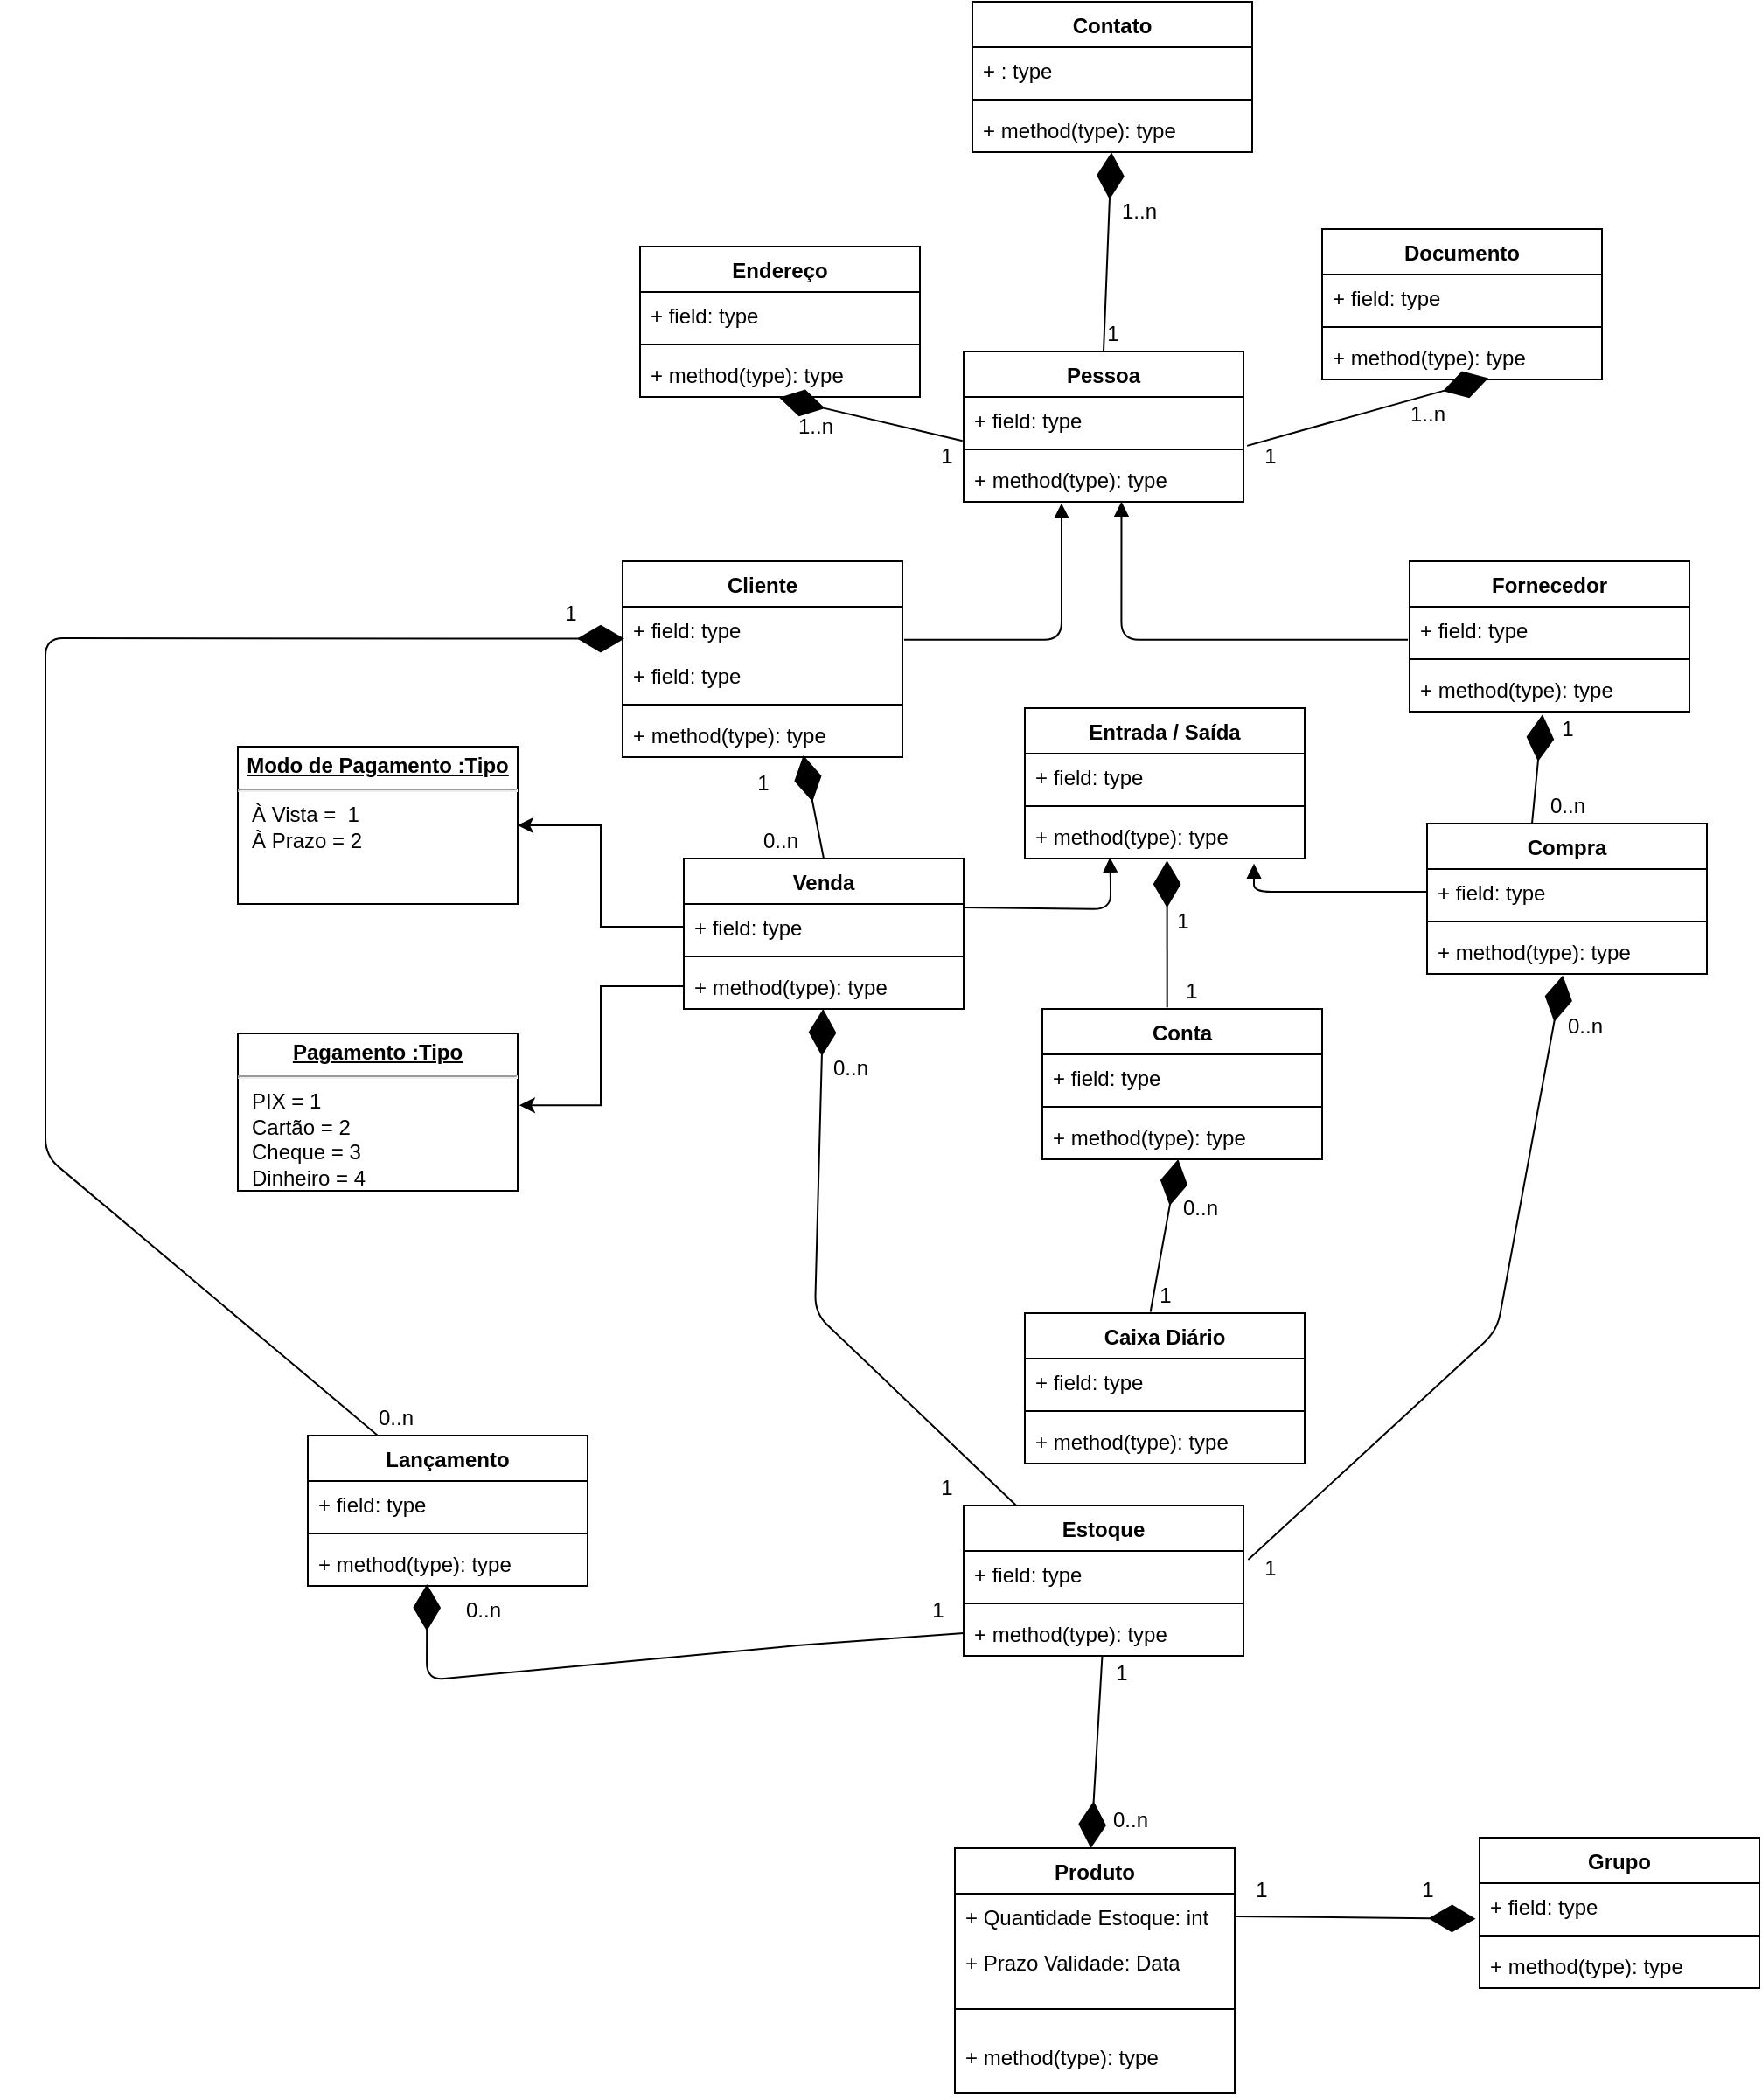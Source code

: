 <mxfile version="15.3.8" type="github">
  <diagram name="Page-1" id="c4acf3e9-155e-7222-9cf6-157b1a14988f">
    <mxGraphModel dx="1387" dy="1433" grid="1" gridSize="10" guides="1" tooltips="1" connect="1" arrows="1" fold="1" page="1" pageScale="1" pageWidth="850" pageHeight="1100" background="none" math="0" shadow="0">
      <root>
        <mxCell id="0" />
        <mxCell id="1" parent="0" />
        <mxCell id="0ATtvQx_eCqMF_4VbvH7-1" value="Cliente" style="swimlane;fontStyle=1;align=center;verticalAlign=top;childLayout=stackLayout;horizontal=1;startSize=26;horizontalStack=0;resizeParent=1;resizeParentMax=0;resizeLast=0;collapsible=1;marginBottom=0;" vertex="1" parent="1">
          <mxGeometry x="150" y="210" width="160" height="112" as="geometry" />
        </mxCell>
        <mxCell id="0ATtvQx_eCqMF_4VbvH7-2" value="+ field: type" style="text;strokeColor=none;fillColor=none;align=left;verticalAlign=top;spacingLeft=4;spacingRight=4;overflow=hidden;rotatable=0;points=[[0,0.5],[1,0.5]];portConstraint=eastwest;" vertex="1" parent="0ATtvQx_eCqMF_4VbvH7-1">
          <mxGeometry y="26" width="160" height="26" as="geometry" />
        </mxCell>
        <mxCell id="0ATtvQx_eCqMF_4VbvH7-152" value="+ field: type" style="text;strokeColor=none;fillColor=none;align=left;verticalAlign=top;spacingLeft=4;spacingRight=4;overflow=hidden;rotatable=0;points=[[0,0.5],[1,0.5]];portConstraint=eastwest;" vertex="1" parent="0ATtvQx_eCqMF_4VbvH7-1">
          <mxGeometry y="52" width="160" height="26" as="geometry" />
        </mxCell>
        <mxCell id="0ATtvQx_eCqMF_4VbvH7-3" value="" style="line;strokeWidth=1;fillColor=none;align=left;verticalAlign=middle;spacingTop=-1;spacingLeft=3;spacingRight=3;rotatable=0;labelPosition=right;points=[];portConstraint=eastwest;" vertex="1" parent="0ATtvQx_eCqMF_4VbvH7-1">
          <mxGeometry y="78" width="160" height="8" as="geometry" />
        </mxCell>
        <mxCell id="0ATtvQx_eCqMF_4VbvH7-4" value="+ method(type): type" style="text;strokeColor=none;fillColor=none;align=left;verticalAlign=top;spacingLeft=4;spacingRight=4;overflow=hidden;rotatable=0;points=[[0,0.5],[1,0.5]];portConstraint=eastwest;" vertex="1" parent="0ATtvQx_eCqMF_4VbvH7-1">
          <mxGeometry y="86" width="160" height="26" as="geometry" />
        </mxCell>
        <mxCell id="0ATtvQx_eCqMF_4VbvH7-5" value="Pessoa" style="swimlane;fontStyle=1;align=center;verticalAlign=top;childLayout=stackLayout;horizontal=1;startSize=26;horizontalStack=0;resizeParent=1;resizeParentMax=0;resizeLast=0;collapsible=1;marginBottom=0;" vertex="1" parent="1">
          <mxGeometry x="345" y="90" width="160" height="86" as="geometry" />
        </mxCell>
        <mxCell id="0ATtvQx_eCqMF_4VbvH7-6" value="+ field: type" style="text;strokeColor=none;fillColor=none;align=left;verticalAlign=top;spacingLeft=4;spacingRight=4;overflow=hidden;rotatable=0;points=[[0,0.5],[1,0.5]];portConstraint=eastwest;" vertex="1" parent="0ATtvQx_eCqMF_4VbvH7-5">
          <mxGeometry y="26" width="160" height="26" as="geometry" />
        </mxCell>
        <mxCell id="0ATtvQx_eCqMF_4VbvH7-7" value="" style="line;strokeWidth=1;fillColor=none;align=left;verticalAlign=middle;spacingTop=-1;spacingLeft=3;spacingRight=3;rotatable=0;labelPosition=right;points=[];portConstraint=eastwest;" vertex="1" parent="0ATtvQx_eCqMF_4VbvH7-5">
          <mxGeometry y="52" width="160" height="8" as="geometry" />
        </mxCell>
        <mxCell id="0ATtvQx_eCqMF_4VbvH7-8" value="+ method(type): type" style="text;strokeColor=none;fillColor=none;align=left;verticalAlign=top;spacingLeft=4;spacingRight=4;overflow=hidden;rotatable=0;points=[[0,0.5],[1,0.5]];portConstraint=eastwest;" vertex="1" parent="0ATtvQx_eCqMF_4VbvH7-5">
          <mxGeometry y="60" width="160" height="26" as="geometry" />
        </mxCell>
        <mxCell id="0ATtvQx_eCqMF_4VbvH7-10" value="Fornecedor" style="swimlane;fontStyle=1;align=center;verticalAlign=top;childLayout=stackLayout;horizontal=1;startSize=26;horizontalStack=0;resizeParent=1;resizeParentMax=0;resizeLast=0;collapsible=1;marginBottom=0;" vertex="1" parent="1">
          <mxGeometry x="600" y="210" width="160" height="86" as="geometry" />
        </mxCell>
        <mxCell id="0ATtvQx_eCqMF_4VbvH7-11" value="+ field: type" style="text;strokeColor=none;fillColor=none;align=left;verticalAlign=top;spacingLeft=4;spacingRight=4;overflow=hidden;rotatable=0;points=[[0,0.5],[1,0.5]];portConstraint=eastwest;" vertex="1" parent="0ATtvQx_eCqMF_4VbvH7-10">
          <mxGeometry y="26" width="160" height="26" as="geometry" />
        </mxCell>
        <mxCell id="0ATtvQx_eCqMF_4VbvH7-12" value="" style="line;strokeWidth=1;fillColor=none;align=left;verticalAlign=middle;spacingTop=-1;spacingLeft=3;spacingRight=3;rotatable=0;labelPosition=right;points=[];portConstraint=eastwest;" vertex="1" parent="0ATtvQx_eCqMF_4VbvH7-10">
          <mxGeometry y="52" width="160" height="8" as="geometry" />
        </mxCell>
        <mxCell id="0ATtvQx_eCqMF_4VbvH7-13" value="+ method(type): type" style="text;strokeColor=none;fillColor=none;align=left;verticalAlign=top;spacingLeft=4;spacingRight=4;overflow=hidden;rotatable=0;points=[[0,0.5],[1,0.5]];portConstraint=eastwest;" vertex="1" parent="0ATtvQx_eCqMF_4VbvH7-10">
          <mxGeometry y="60" width="160" height="26" as="geometry" />
        </mxCell>
        <mxCell id="0ATtvQx_eCqMF_4VbvH7-22" value="" style="endArrow=block;endFill=1;html=1;edgeStyle=orthogonalEdgeStyle;align=left;verticalAlign=top;entryX=0.564;entryY=0.995;entryDx=0;entryDy=0;entryPerimeter=0;exitX=-0.006;exitY=0.727;exitDx=0;exitDy=0;exitPerimeter=0;" edge="1" parent="1" source="0ATtvQx_eCqMF_4VbvH7-11" target="0ATtvQx_eCqMF_4VbvH7-8">
          <mxGeometry x="-0.433" y="5" relative="1" as="geometry">
            <mxPoint x="310" y="260" as="sourcePoint" />
            <mxPoint x="430" y="280" as="targetPoint" />
            <mxPoint as="offset" />
          </mxGeometry>
        </mxCell>
        <mxCell id="0ATtvQx_eCqMF_4VbvH7-16" value="" style="endArrow=block;endFill=1;html=1;edgeStyle=orthogonalEdgeStyle;align=left;verticalAlign=top;exitX=1.006;exitY=0.727;exitDx=0;exitDy=0;exitPerimeter=0;entryX=0.35;entryY=1.031;entryDx=0;entryDy=0;entryPerimeter=0;" edge="1" parent="1" source="0ATtvQx_eCqMF_4VbvH7-2" target="0ATtvQx_eCqMF_4VbvH7-8">
          <mxGeometry x="-1" relative="1" as="geometry">
            <mxPoint x="300" y="250" as="sourcePoint" />
            <mxPoint x="400" y="170" as="targetPoint" />
          </mxGeometry>
        </mxCell>
        <mxCell id="0ATtvQx_eCqMF_4VbvH7-24" value="Documento" style="swimlane;fontStyle=1;align=center;verticalAlign=top;childLayout=stackLayout;horizontal=1;startSize=26;horizontalStack=0;resizeParent=1;resizeParentMax=0;resizeLast=0;collapsible=1;marginBottom=0;" vertex="1" parent="1">
          <mxGeometry x="550" y="20" width="160" height="86" as="geometry" />
        </mxCell>
        <mxCell id="0ATtvQx_eCqMF_4VbvH7-25" value="+ field: type" style="text;strokeColor=none;fillColor=none;align=left;verticalAlign=top;spacingLeft=4;spacingRight=4;overflow=hidden;rotatable=0;points=[[0,0.5],[1,0.5]];portConstraint=eastwest;" vertex="1" parent="0ATtvQx_eCqMF_4VbvH7-24">
          <mxGeometry y="26" width="160" height="26" as="geometry" />
        </mxCell>
        <mxCell id="0ATtvQx_eCqMF_4VbvH7-26" value="" style="line;strokeWidth=1;fillColor=none;align=left;verticalAlign=middle;spacingTop=-1;spacingLeft=3;spacingRight=3;rotatable=0;labelPosition=right;points=[];portConstraint=eastwest;" vertex="1" parent="0ATtvQx_eCqMF_4VbvH7-24">
          <mxGeometry y="52" width="160" height="8" as="geometry" />
        </mxCell>
        <mxCell id="0ATtvQx_eCqMF_4VbvH7-27" value="+ method(type): type" style="text;strokeColor=none;fillColor=none;align=left;verticalAlign=top;spacingLeft=4;spacingRight=4;overflow=hidden;rotatable=0;points=[[0,0.5],[1,0.5]];portConstraint=eastwest;" vertex="1" parent="0ATtvQx_eCqMF_4VbvH7-24">
          <mxGeometry y="60" width="160" height="26" as="geometry" />
        </mxCell>
        <mxCell id="0ATtvQx_eCqMF_4VbvH7-32" value="Endereço" style="swimlane;fontStyle=1;align=center;verticalAlign=top;childLayout=stackLayout;horizontal=1;startSize=26;horizontalStack=0;resizeParent=1;resizeParentMax=0;resizeLast=0;collapsible=1;marginBottom=0;" vertex="1" parent="1">
          <mxGeometry x="160" y="30" width="160" height="86" as="geometry">
            <mxRectangle x="160" y="30" width="90" height="26" as="alternateBounds" />
          </mxGeometry>
        </mxCell>
        <mxCell id="0ATtvQx_eCqMF_4VbvH7-33" value="+ field: type" style="text;strokeColor=none;fillColor=none;align=left;verticalAlign=top;spacingLeft=4;spacingRight=4;overflow=hidden;rotatable=0;points=[[0,0.5],[1,0.5]];portConstraint=eastwest;" vertex="1" parent="0ATtvQx_eCqMF_4VbvH7-32">
          <mxGeometry y="26" width="160" height="26" as="geometry" />
        </mxCell>
        <mxCell id="0ATtvQx_eCqMF_4VbvH7-34" value="" style="line;strokeWidth=1;fillColor=none;align=left;verticalAlign=middle;spacingTop=-1;spacingLeft=3;spacingRight=3;rotatable=0;labelPosition=right;points=[];portConstraint=eastwest;" vertex="1" parent="0ATtvQx_eCqMF_4VbvH7-32">
          <mxGeometry y="52" width="160" height="8" as="geometry" />
        </mxCell>
        <mxCell id="0ATtvQx_eCqMF_4VbvH7-35" value="+ method(type): type" style="text;strokeColor=none;fillColor=none;align=left;verticalAlign=top;spacingLeft=4;spacingRight=4;overflow=hidden;rotatable=0;points=[[0,0.5],[1,0.5]];portConstraint=eastwest;" vertex="1" parent="0ATtvQx_eCqMF_4VbvH7-32">
          <mxGeometry y="60" width="160" height="26" as="geometry" />
        </mxCell>
        <mxCell id="0ATtvQx_eCqMF_4VbvH7-44" value="Contato" style="swimlane;fontStyle=1;align=center;verticalAlign=top;childLayout=stackLayout;horizontal=1;startSize=26;horizontalStack=0;resizeParent=1;resizeParentMax=0;resizeLast=0;collapsible=1;marginBottom=0;" vertex="1" parent="1">
          <mxGeometry x="350" y="-110" width="160" height="86" as="geometry" />
        </mxCell>
        <mxCell id="0ATtvQx_eCqMF_4VbvH7-45" value="+ : type" style="text;strokeColor=none;fillColor=none;align=left;verticalAlign=top;spacingLeft=4;spacingRight=4;overflow=hidden;rotatable=0;points=[[0,0.5],[1,0.5]];portConstraint=eastwest;" vertex="1" parent="0ATtvQx_eCqMF_4VbvH7-44">
          <mxGeometry y="26" width="160" height="26" as="geometry" />
        </mxCell>
        <mxCell id="0ATtvQx_eCqMF_4VbvH7-46" value="" style="line;strokeWidth=1;fillColor=none;align=left;verticalAlign=middle;spacingTop=-1;spacingLeft=3;spacingRight=3;rotatable=0;labelPosition=right;points=[];portConstraint=eastwest;" vertex="1" parent="0ATtvQx_eCqMF_4VbvH7-44">
          <mxGeometry y="52" width="160" height="8" as="geometry" />
        </mxCell>
        <mxCell id="0ATtvQx_eCqMF_4VbvH7-47" value="+ method(type): type" style="text;strokeColor=none;fillColor=none;align=left;verticalAlign=top;spacingLeft=4;spacingRight=4;overflow=hidden;rotatable=0;points=[[0,0.5],[1,0.5]];portConstraint=eastwest;" vertex="1" parent="0ATtvQx_eCqMF_4VbvH7-44">
          <mxGeometry y="60" width="160" height="26" as="geometry" />
        </mxCell>
        <mxCell id="0ATtvQx_eCqMF_4VbvH7-52" value="" style="endArrow=diamondThin;endFill=1;endSize=24;html=1;exitX=1.013;exitY=1.074;exitDx=0;exitDy=0;exitPerimeter=0;entryX=0.594;entryY=0.973;entryDx=0;entryDy=0;entryPerimeter=0;" edge="1" parent="1" source="0ATtvQx_eCqMF_4VbvH7-6" target="0ATtvQx_eCqMF_4VbvH7-27">
          <mxGeometry width="160" relative="1" as="geometry">
            <mxPoint x="560" y="150" as="sourcePoint" />
            <mxPoint x="710" y="150" as="targetPoint" />
          </mxGeometry>
        </mxCell>
        <mxCell id="0ATtvQx_eCqMF_4VbvH7-53" value="" style="endArrow=diamondThin;endFill=1;endSize=24;html=1;entryX=0.497;entryY=1.013;entryDx=0;entryDy=0;entryPerimeter=0;exitX=-0.004;exitY=0.968;exitDx=0;exitDy=0;exitPerimeter=0;" edge="1" parent="1" source="0ATtvQx_eCqMF_4VbvH7-6" target="0ATtvQx_eCqMF_4VbvH7-35">
          <mxGeometry width="160" relative="1" as="geometry">
            <mxPoint x="180" y="170" as="sourcePoint" />
            <mxPoint x="330" y="170" as="targetPoint" />
          </mxGeometry>
        </mxCell>
        <mxCell id="0ATtvQx_eCqMF_4VbvH7-54" value="" style="endArrow=diamondThin;endFill=1;endSize=24;html=1;exitX=0.5;exitY=0;exitDx=0;exitDy=0;entryX=0.497;entryY=1.005;entryDx=0;entryDy=0;entryPerimeter=0;" edge="1" parent="1" source="0ATtvQx_eCqMF_4VbvH7-5" target="0ATtvQx_eCqMF_4VbvH7-47">
          <mxGeometry width="160" relative="1" as="geometry">
            <mxPoint x="320.0" y="68.624" as="sourcePoint" />
            <mxPoint x="457.96" y="29.998" as="targetPoint" />
          </mxGeometry>
        </mxCell>
        <mxCell id="0ATtvQx_eCqMF_4VbvH7-56" value="Produto" style="swimlane;fontStyle=1;align=center;verticalAlign=top;childLayout=stackLayout;horizontal=1;startSize=26;horizontalStack=0;resizeParent=1;resizeParentMax=0;resizeLast=0;collapsible=1;marginBottom=0;" vertex="1" parent="1">
          <mxGeometry x="340" y="946" width="160" height="140" as="geometry" />
        </mxCell>
        <mxCell id="0ATtvQx_eCqMF_4VbvH7-103" value="" style="endArrow=diamondThin;endFill=1;endSize=24;html=1;entryX=-0.014;entryY=0.782;entryDx=0;entryDy=0;entryPerimeter=0;" edge="1" parent="0ATtvQx_eCqMF_4VbvH7-56" source="0ATtvQx_eCqMF_4VbvH7-102">
          <mxGeometry width="160" relative="1" as="geometry">
            <mxPoint x="-50" y="-7.33" as="sourcePoint" />
            <mxPoint x="77.76" y="0.002" as="targetPoint" />
          </mxGeometry>
        </mxCell>
        <mxCell id="0ATtvQx_eCqMF_4VbvH7-57" value="+ Quantidade Estoque: int&#xa;" style="text;strokeColor=none;fillColor=none;align=left;verticalAlign=top;spacingLeft=4;spacingRight=4;overflow=hidden;rotatable=0;points=[[0,0.5],[1,0.5]];portConstraint=eastwest;" vertex="1" parent="0ATtvQx_eCqMF_4VbvH7-56">
          <mxGeometry y="26" width="160" height="26" as="geometry" />
        </mxCell>
        <mxCell id="0ATtvQx_eCqMF_4VbvH7-84" value="+ Prazo Validade: Data&#xa;" style="text;strokeColor=none;fillColor=none;align=left;verticalAlign=top;spacingLeft=4;spacingRight=4;overflow=hidden;rotatable=0;points=[[0,0.5],[1,0.5]];portConstraint=eastwest;" vertex="1" parent="0ATtvQx_eCqMF_4VbvH7-56">
          <mxGeometry y="52" width="160" height="26" as="geometry" />
        </mxCell>
        <mxCell id="0ATtvQx_eCqMF_4VbvH7-58" value="" style="line;strokeWidth=1;fillColor=none;align=left;verticalAlign=middle;spacingTop=-1;spacingLeft=3;spacingRight=3;rotatable=0;labelPosition=right;points=[];portConstraint=eastwest;" vertex="1" parent="0ATtvQx_eCqMF_4VbvH7-56">
          <mxGeometry y="78" width="160" height="28" as="geometry" />
        </mxCell>
        <mxCell id="0ATtvQx_eCqMF_4VbvH7-59" value="+ method(type): type" style="text;strokeColor=none;fillColor=none;align=left;verticalAlign=top;spacingLeft=4;spacingRight=4;overflow=hidden;rotatable=0;points=[[0,0.5],[1,0.5]];portConstraint=eastwest;" vertex="1" parent="0ATtvQx_eCqMF_4VbvH7-56">
          <mxGeometry y="106" width="160" height="34" as="geometry" />
        </mxCell>
        <mxCell id="0ATtvQx_eCqMF_4VbvH7-60" value="Compra" style="swimlane;fontStyle=1;align=center;verticalAlign=top;childLayout=stackLayout;horizontal=1;startSize=26;horizontalStack=0;resizeParent=1;resizeParentMax=0;resizeLast=0;collapsible=1;marginBottom=0;" vertex="1" parent="1">
          <mxGeometry x="610" y="360" width="160" height="86" as="geometry" />
        </mxCell>
        <mxCell id="0ATtvQx_eCqMF_4VbvH7-61" value="+ field: type" style="text;strokeColor=none;fillColor=none;align=left;verticalAlign=top;spacingLeft=4;spacingRight=4;overflow=hidden;rotatable=0;points=[[0,0.5],[1,0.5]];portConstraint=eastwest;" vertex="1" parent="0ATtvQx_eCqMF_4VbvH7-60">
          <mxGeometry y="26" width="160" height="26" as="geometry" />
        </mxCell>
        <mxCell id="0ATtvQx_eCqMF_4VbvH7-62" value="" style="line;strokeWidth=1;fillColor=none;align=left;verticalAlign=middle;spacingTop=-1;spacingLeft=3;spacingRight=3;rotatable=0;labelPosition=right;points=[];portConstraint=eastwest;" vertex="1" parent="0ATtvQx_eCqMF_4VbvH7-60">
          <mxGeometry y="52" width="160" height="8" as="geometry" />
        </mxCell>
        <mxCell id="0ATtvQx_eCqMF_4VbvH7-63" value="+ method(type): type" style="text;strokeColor=none;fillColor=none;align=left;verticalAlign=top;spacingLeft=4;spacingRight=4;overflow=hidden;rotatable=0;points=[[0,0.5],[1,0.5]];portConstraint=eastwest;" vertex="1" parent="0ATtvQx_eCqMF_4VbvH7-60">
          <mxGeometry y="60" width="160" height="26" as="geometry" />
        </mxCell>
        <mxCell id="0ATtvQx_eCqMF_4VbvH7-73" value="" style="endArrow=diamondThin;endFill=1;endSize=24;html=1;entryX=0.475;entryY=1.064;entryDx=0;entryDy=0;entryPerimeter=0;exitX=0.375;exitY=0;exitDx=0;exitDy=0;exitPerimeter=0;" edge="1" parent="1" source="0ATtvQx_eCqMF_4VbvH7-60" target="0ATtvQx_eCqMF_4VbvH7-13">
          <mxGeometry width="160" relative="1" as="geometry">
            <mxPoint x="600" y="380" as="sourcePoint" />
            <mxPoint x="610" y="300" as="targetPoint" />
          </mxGeometry>
        </mxCell>
        <mxCell id="0ATtvQx_eCqMF_4VbvH7-75" value="Grupo" style="swimlane;fontStyle=1;align=center;verticalAlign=top;childLayout=stackLayout;horizontal=1;startSize=26;horizontalStack=0;resizeParent=1;resizeParentMax=0;resizeLast=0;collapsible=1;marginBottom=0;" vertex="1" parent="1">
          <mxGeometry x="640" y="940" width="160" height="86" as="geometry" />
        </mxCell>
        <mxCell id="0ATtvQx_eCqMF_4VbvH7-76" value="+ field: type" style="text;strokeColor=none;fillColor=none;align=left;verticalAlign=top;spacingLeft=4;spacingRight=4;overflow=hidden;rotatable=0;points=[[0,0.5],[1,0.5]];portConstraint=eastwest;" vertex="1" parent="0ATtvQx_eCqMF_4VbvH7-75">
          <mxGeometry y="26" width="160" height="26" as="geometry" />
        </mxCell>
        <mxCell id="0ATtvQx_eCqMF_4VbvH7-77" value="" style="line;strokeWidth=1;fillColor=none;align=left;verticalAlign=middle;spacingTop=-1;spacingLeft=3;spacingRight=3;rotatable=0;labelPosition=right;points=[];portConstraint=eastwest;" vertex="1" parent="0ATtvQx_eCqMF_4VbvH7-75">
          <mxGeometry y="52" width="160" height="8" as="geometry" />
        </mxCell>
        <mxCell id="0ATtvQx_eCqMF_4VbvH7-78" value="+ method(type): type" style="text;strokeColor=none;fillColor=none;align=left;verticalAlign=top;spacingLeft=4;spacingRight=4;overflow=hidden;rotatable=0;points=[[0,0.5],[1,0.5]];portConstraint=eastwest;" vertex="1" parent="0ATtvQx_eCqMF_4VbvH7-75">
          <mxGeometry y="60" width="160" height="26" as="geometry" />
        </mxCell>
        <mxCell id="0ATtvQx_eCqMF_4VbvH7-83" value="" style="endArrow=diamondThin;endFill=1;endSize=24;html=1;entryX=-0.014;entryY=0.782;entryDx=0;entryDy=0;entryPerimeter=0;exitX=1;exitY=0.5;exitDx=0;exitDy=0;" edge="1" parent="1" source="0ATtvQx_eCqMF_4VbvH7-57" target="0ATtvQx_eCqMF_4VbvH7-76">
          <mxGeometry width="160" relative="1" as="geometry">
            <mxPoint x="951.878" y="540" as="sourcePoint" />
            <mxPoint x="1010.0" y="633.998" as="targetPoint" />
          </mxGeometry>
        </mxCell>
        <mxCell id="0ATtvQx_eCqMF_4VbvH7-85" value="" style="endArrow=diamondThin;endFill=1;endSize=24;html=1;exitX=0.5;exitY=0;exitDx=0;exitDy=0;entryX=0.646;entryY=0.962;entryDx=0;entryDy=0;entryPerimeter=0;" edge="1" parent="1" source="0ATtvQx_eCqMF_4VbvH7-86" target="0ATtvQx_eCqMF_4VbvH7-4">
          <mxGeometry width="160" relative="1" as="geometry">
            <mxPoint x="396.922" y="360" as="sourcePoint" />
            <mxPoint x="265" y="297" as="targetPoint" />
          </mxGeometry>
        </mxCell>
        <mxCell id="0ATtvQx_eCqMF_4VbvH7-86" value="Venda" style="swimlane;fontStyle=1;align=center;verticalAlign=top;childLayout=stackLayout;horizontal=1;startSize=26;horizontalStack=0;resizeParent=1;resizeParentMax=0;resizeLast=0;collapsible=1;marginBottom=0;" vertex="1" parent="1">
          <mxGeometry x="185" y="380" width="160" height="86" as="geometry" />
        </mxCell>
        <mxCell id="0ATtvQx_eCqMF_4VbvH7-87" value="+ field: type" style="text;strokeColor=none;fillColor=none;align=left;verticalAlign=top;spacingLeft=4;spacingRight=4;overflow=hidden;rotatable=0;points=[[0,0.5],[1,0.5]];portConstraint=eastwest;" vertex="1" parent="0ATtvQx_eCqMF_4VbvH7-86">
          <mxGeometry y="26" width="160" height="26" as="geometry" />
        </mxCell>
        <mxCell id="0ATtvQx_eCqMF_4VbvH7-88" value="" style="line;strokeWidth=1;fillColor=none;align=left;verticalAlign=middle;spacingTop=-1;spacingLeft=3;spacingRight=3;rotatable=0;labelPosition=right;points=[];portConstraint=eastwest;" vertex="1" parent="0ATtvQx_eCqMF_4VbvH7-86">
          <mxGeometry y="52" width="160" height="8" as="geometry" />
        </mxCell>
        <mxCell id="0ATtvQx_eCqMF_4VbvH7-89" value="+ method(type): type" style="text;strokeColor=none;fillColor=none;align=left;verticalAlign=top;spacingLeft=4;spacingRight=4;overflow=hidden;rotatable=0;points=[[0,0.5],[1,0.5]];portConstraint=eastwest;" vertex="1" parent="0ATtvQx_eCqMF_4VbvH7-86">
          <mxGeometry y="60" width="160" height="26" as="geometry" />
        </mxCell>
        <mxCell id="0ATtvQx_eCqMF_4VbvH7-93" value="&lt;p style=&quot;margin: 0px ; margin-top: 4px ; text-align: center ; text-decoration: underline&quot;&gt;&lt;b&gt;Modo de Pagamento :Tipo&lt;/b&gt;&lt;/p&gt;&lt;hr&gt;&lt;p style=&quot;margin: 0px ; margin-left: 8px&quot;&gt;À Vista =&amp;nbsp; 1&lt;br&gt;À Prazo = 2&lt;br&gt;&lt;/p&gt;" style="verticalAlign=top;align=left;overflow=fill;fontSize=12;fontFamily=Helvetica;html=1;" vertex="1" parent="1">
          <mxGeometry x="-70" y="316" width="160" height="90" as="geometry" />
        </mxCell>
        <mxCell id="0ATtvQx_eCqMF_4VbvH7-96" value="&lt;p style=&quot;margin: 0px ; margin-top: 4px ; text-align: center ; text-decoration: underline&quot;&gt;&lt;b&gt;Pagamento :Tipo&lt;/b&gt;&lt;/p&gt;&lt;hr&gt;&lt;p style=&quot;margin: 0px ; margin-left: 8px&quot;&gt;PIX = 1&lt;/p&gt;&lt;p style=&quot;margin: 0px ; margin-left: 8px&quot;&gt;Cartão = 2&lt;/p&gt;&lt;p style=&quot;margin: 0px ; margin-left: 8px&quot;&gt;Cheque = 3&lt;/p&gt;&lt;p style=&quot;margin: 0px ; margin-left: 8px&quot;&gt;Dinheiro = 4&lt;/p&gt;" style="verticalAlign=top;align=left;overflow=fill;fontSize=12;fontFamily=Helvetica;html=1;" vertex="1" parent="1">
          <mxGeometry x="-70" y="480" width="160" height="90" as="geometry" />
        </mxCell>
        <mxCell id="0ATtvQx_eCqMF_4VbvH7-99" value="Estoque" style="swimlane;fontStyle=1;align=center;verticalAlign=top;childLayout=stackLayout;horizontal=1;startSize=26;horizontalStack=0;resizeParent=1;resizeParentMax=0;resizeLast=0;collapsible=1;marginBottom=0;" vertex="1" parent="1">
          <mxGeometry x="345" y="750" width="160" height="86" as="geometry" />
        </mxCell>
        <mxCell id="0ATtvQx_eCqMF_4VbvH7-100" value="+ field: type" style="text;strokeColor=none;fillColor=none;align=left;verticalAlign=top;spacingLeft=4;spacingRight=4;overflow=hidden;rotatable=0;points=[[0,0.5],[1,0.5]];portConstraint=eastwest;" vertex="1" parent="0ATtvQx_eCqMF_4VbvH7-99">
          <mxGeometry y="26" width="160" height="26" as="geometry" />
        </mxCell>
        <mxCell id="0ATtvQx_eCqMF_4VbvH7-101" value="" style="line;strokeWidth=1;fillColor=none;align=left;verticalAlign=middle;spacingTop=-1;spacingLeft=3;spacingRight=3;rotatable=0;labelPosition=right;points=[];portConstraint=eastwest;" vertex="1" parent="0ATtvQx_eCqMF_4VbvH7-99">
          <mxGeometry y="52" width="160" height="8" as="geometry" />
        </mxCell>
        <mxCell id="0ATtvQx_eCqMF_4VbvH7-102" value="+ method(type): type" style="text;strokeColor=none;fillColor=none;align=left;verticalAlign=top;spacingLeft=4;spacingRight=4;overflow=hidden;rotatable=0;points=[[0,0.5],[1,0.5]];portConstraint=eastwest;" vertex="1" parent="0ATtvQx_eCqMF_4VbvH7-99">
          <mxGeometry y="60" width="160" height="26" as="geometry" />
        </mxCell>
        <mxCell id="0ATtvQx_eCqMF_4VbvH7-104" value="" style="endArrow=diamondThin;endFill=1;endSize=24;html=1;exitX=0.188;exitY=0;exitDx=0;exitDy=0;exitPerimeter=0;" edge="1" parent="1" source="0ATtvQx_eCqMF_4VbvH7-99" target="0ATtvQx_eCqMF_4VbvH7-89">
          <mxGeometry width="160" relative="1" as="geometry">
            <mxPoint x="306.579" y="394.0" as="sourcePoint" />
            <mxPoint x="270.0" y="478.002" as="targetPoint" />
            <Array as="points">
              <mxPoint x="260" y="640" />
            </Array>
          </mxGeometry>
        </mxCell>
        <mxCell id="0ATtvQx_eCqMF_4VbvH7-106" value="" style="endArrow=diamondThin;endFill=1;endSize=24;html=1;exitX=1.017;exitY=0.192;exitDx=0;exitDy=0;exitPerimeter=0;entryX=0.485;entryY=1.032;entryDx=0;entryDy=0;entryPerimeter=0;" edge="1" parent="1" source="0ATtvQx_eCqMF_4VbvH7-100" target="0ATtvQx_eCqMF_4VbvH7-63">
          <mxGeometry width="160" relative="1" as="geometry">
            <mxPoint x="770.0" y="520.002" as="sourcePoint" />
            <mxPoint x="690" y="439" as="targetPoint" />
            <Array as="points">
              <mxPoint x="650" y="650" />
            </Array>
          </mxGeometry>
        </mxCell>
        <mxCell id="0ATtvQx_eCqMF_4VbvH7-107" value="Lançamento" style="swimlane;fontStyle=1;align=center;verticalAlign=top;childLayout=stackLayout;horizontal=1;startSize=26;horizontalStack=0;resizeParent=1;resizeParentMax=0;resizeLast=0;collapsible=1;marginBottom=0;" vertex="1" parent="1">
          <mxGeometry x="-30" y="710" width="160" height="86" as="geometry" />
        </mxCell>
        <mxCell id="0ATtvQx_eCqMF_4VbvH7-108" value="+ field: type" style="text;strokeColor=none;fillColor=none;align=left;verticalAlign=top;spacingLeft=4;spacingRight=4;overflow=hidden;rotatable=0;points=[[0,0.5],[1,0.5]];portConstraint=eastwest;" vertex="1" parent="0ATtvQx_eCqMF_4VbvH7-107">
          <mxGeometry y="26" width="160" height="26" as="geometry" />
        </mxCell>
        <mxCell id="0ATtvQx_eCqMF_4VbvH7-109" value="" style="line;strokeWidth=1;fillColor=none;align=left;verticalAlign=middle;spacingTop=-1;spacingLeft=3;spacingRight=3;rotatable=0;labelPosition=right;points=[];portConstraint=eastwest;" vertex="1" parent="0ATtvQx_eCqMF_4VbvH7-107">
          <mxGeometry y="52" width="160" height="8" as="geometry" />
        </mxCell>
        <mxCell id="0ATtvQx_eCqMF_4VbvH7-110" value="+ method(type): type" style="text;strokeColor=none;fillColor=none;align=left;verticalAlign=top;spacingLeft=4;spacingRight=4;overflow=hidden;rotatable=0;points=[[0,0.5],[1,0.5]];portConstraint=eastwest;" vertex="1" parent="0ATtvQx_eCqMF_4VbvH7-107">
          <mxGeometry y="60" width="160" height="26" as="geometry" />
        </mxCell>
        <mxCell id="0ATtvQx_eCqMF_4VbvH7-111" value="" style="endArrow=diamondThin;endFill=1;endSize=24;html=1;exitX=0.25;exitY=0;exitDx=0;exitDy=0;entryX=0.006;entryY=0.703;entryDx=0;entryDy=0;entryPerimeter=0;" edge="1" parent="1" source="0ATtvQx_eCqMF_4VbvH7-107" target="0ATtvQx_eCqMF_4VbvH7-2">
          <mxGeometry width="160" relative="1" as="geometry">
            <mxPoint x="-80" y="650" as="sourcePoint" />
            <mxPoint x="290" y="296" as="targetPoint" />
            <Array as="points">
              <mxPoint x="-180" y="550" />
              <mxPoint x="-180" y="254" />
            </Array>
          </mxGeometry>
        </mxCell>
        <mxCell id="0ATtvQx_eCqMF_4VbvH7-112" value="" style="endArrow=diamondThin;endFill=1;endSize=24;html=1;exitX=0;exitY=0.5;exitDx=0;exitDy=0;entryX=0.426;entryY=0.96;entryDx=0;entryDy=0;entryPerimeter=0;" edge="1" parent="1" source="0ATtvQx_eCqMF_4VbvH7-102" target="0ATtvQx_eCqMF_4VbvH7-110">
          <mxGeometry width="160" relative="1" as="geometry">
            <mxPoint x="570" y="540.0" as="sourcePoint" />
            <mxPoint x="440" y="466" as="targetPoint" />
            <Array as="points">
              <mxPoint x="250" y="830" />
              <mxPoint x="38" y="850" />
            </Array>
          </mxGeometry>
        </mxCell>
        <mxCell id="0ATtvQx_eCqMF_4VbvH7-115" value="Conta" style="swimlane;fontStyle=1;align=center;verticalAlign=top;childLayout=stackLayout;horizontal=1;startSize=26;horizontalStack=0;resizeParent=1;resizeParentMax=0;resizeLast=0;collapsible=1;marginBottom=0;" vertex="1" parent="1">
          <mxGeometry x="390" y="466" width="160" height="86" as="geometry" />
        </mxCell>
        <mxCell id="0ATtvQx_eCqMF_4VbvH7-116" value="+ field: type" style="text;strokeColor=none;fillColor=none;align=left;verticalAlign=top;spacingLeft=4;spacingRight=4;overflow=hidden;rotatable=0;points=[[0,0.5],[1,0.5]];portConstraint=eastwest;" vertex="1" parent="0ATtvQx_eCqMF_4VbvH7-115">
          <mxGeometry y="26" width="160" height="26" as="geometry" />
        </mxCell>
        <mxCell id="0ATtvQx_eCqMF_4VbvH7-117" value="" style="line;strokeWidth=1;fillColor=none;align=left;verticalAlign=middle;spacingTop=-1;spacingLeft=3;spacingRight=3;rotatable=0;labelPosition=right;points=[];portConstraint=eastwest;" vertex="1" parent="0ATtvQx_eCqMF_4VbvH7-115">
          <mxGeometry y="52" width="160" height="8" as="geometry" />
        </mxCell>
        <mxCell id="0ATtvQx_eCqMF_4VbvH7-118" value="+ method(type): type" style="text;strokeColor=none;fillColor=none;align=left;verticalAlign=top;spacingLeft=4;spacingRight=4;overflow=hidden;rotatable=0;points=[[0,0.5],[1,0.5]];portConstraint=eastwest;" vertex="1" parent="0ATtvQx_eCqMF_4VbvH7-115">
          <mxGeometry y="60" width="160" height="26" as="geometry" />
        </mxCell>
        <mxCell id="0ATtvQx_eCqMF_4VbvH7-121" value="Entrada / Saída" style="swimlane;fontStyle=1;align=center;verticalAlign=top;childLayout=stackLayout;horizontal=1;startSize=26;horizontalStack=0;resizeParent=1;resizeParentMax=0;resizeLast=0;collapsible=1;marginBottom=0;" vertex="1" parent="1">
          <mxGeometry x="380" y="294" width="160" height="86" as="geometry" />
        </mxCell>
        <mxCell id="0ATtvQx_eCqMF_4VbvH7-122" value="+ field: type" style="text;strokeColor=none;fillColor=none;align=left;verticalAlign=top;spacingLeft=4;spacingRight=4;overflow=hidden;rotatable=0;points=[[0,0.5],[1,0.5]];portConstraint=eastwest;" vertex="1" parent="0ATtvQx_eCqMF_4VbvH7-121">
          <mxGeometry y="26" width="160" height="26" as="geometry" />
        </mxCell>
        <mxCell id="0ATtvQx_eCqMF_4VbvH7-123" value="" style="line;strokeWidth=1;fillColor=none;align=left;verticalAlign=middle;spacingTop=-1;spacingLeft=3;spacingRight=3;rotatable=0;labelPosition=right;points=[];portConstraint=eastwest;" vertex="1" parent="0ATtvQx_eCqMF_4VbvH7-121">
          <mxGeometry y="52" width="160" height="8" as="geometry" />
        </mxCell>
        <mxCell id="0ATtvQx_eCqMF_4VbvH7-124" value="+ method(type): type" style="text;strokeColor=none;fillColor=none;align=left;verticalAlign=top;spacingLeft=4;spacingRight=4;overflow=hidden;rotatable=0;points=[[0,0.5],[1,0.5]];portConstraint=eastwest;" vertex="1" parent="0ATtvQx_eCqMF_4VbvH7-121">
          <mxGeometry y="60" width="160" height="26" as="geometry" />
        </mxCell>
        <mxCell id="0ATtvQx_eCqMF_4VbvH7-125" value="" style="endArrow=block;endFill=1;html=1;edgeStyle=orthogonalEdgeStyle;align=left;verticalAlign=top;entryX=0.819;entryY=1.11;entryDx=0;entryDy=0;entryPerimeter=0;exitX=0;exitY=0.5;exitDx=0;exitDy=0;" edge="1" parent="1" source="0ATtvQx_eCqMF_4VbvH7-61" target="0ATtvQx_eCqMF_4VbvH7-124">
          <mxGeometry x="-0.433" y="5" relative="1" as="geometry">
            <mxPoint x="609.04" y="264.902" as="sourcePoint" />
            <mxPoint x="445.24" y="185.87" as="targetPoint" />
            <mxPoint as="offset" />
            <Array as="points">
              <mxPoint x="511" y="399" />
            </Array>
          </mxGeometry>
        </mxCell>
        <mxCell id="0ATtvQx_eCqMF_4VbvH7-127" value="" style="endArrow=block;endFill=1;html=1;edgeStyle=orthogonalEdgeStyle;align=left;verticalAlign=top;exitX=1;exitY=0.077;exitDx=0;exitDy=0;exitPerimeter=0;entryX=0.304;entryY=0.978;entryDx=0;entryDy=0;entryPerimeter=0;" edge="1" parent="1" source="0ATtvQx_eCqMF_4VbvH7-87" target="0ATtvQx_eCqMF_4VbvH7-124">
          <mxGeometry x="-0.433" y="5" relative="1" as="geometry">
            <mxPoint x="620" y="409" as="sourcePoint" />
            <mxPoint x="420" y="393" as="targetPoint" />
            <mxPoint as="offset" />
            <Array as="points">
              <mxPoint x="345" y="409" />
              <mxPoint x="429" y="409" />
              <mxPoint x="429" y="393" />
              <mxPoint x="429" y="393" />
            </Array>
          </mxGeometry>
        </mxCell>
        <mxCell id="0ATtvQx_eCqMF_4VbvH7-139" value="" style="endArrow=diamondThin;endFill=1;endSize=24;html=1;exitX=0.446;exitY=-0.01;exitDx=0;exitDy=0;exitPerimeter=0;entryX=0.508;entryY=1.044;entryDx=0;entryDy=0;entryPerimeter=0;" edge="1" parent="1" source="0ATtvQx_eCqMF_4VbvH7-115" target="0ATtvQx_eCqMF_4VbvH7-124">
          <mxGeometry width="160" relative="1" as="geometry">
            <mxPoint x="450" y="434.17" as="sourcePoint" />
            <mxPoint x="480" y="400" as="targetPoint" />
          </mxGeometry>
        </mxCell>
        <mxCell id="0ATtvQx_eCqMF_4VbvH7-140" value="Caixa Diário" style="swimlane;fontStyle=1;align=center;verticalAlign=top;childLayout=stackLayout;horizontal=1;startSize=26;horizontalStack=0;resizeParent=1;resizeParentMax=0;resizeLast=0;collapsible=1;marginBottom=0;" vertex="1" parent="1">
          <mxGeometry x="380" y="640" width="160" height="86" as="geometry" />
        </mxCell>
        <mxCell id="0ATtvQx_eCqMF_4VbvH7-141" value="+ field: type" style="text;strokeColor=none;fillColor=none;align=left;verticalAlign=top;spacingLeft=4;spacingRight=4;overflow=hidden;rotatable=0;points=[[0,0.5],[1,0.5]];portConstraint=eastwest;" vertex="1" parent="0ATtvQx_eCqMF_4VbvH7-140">
          <mxGeometry y="26" width="160" height="26" as="geometry" />
        </mxCell>
        <mxCell id="0ATtvQx_eCqMF_4VbvH7-142" value="" style="line;strokeWidth=1;fillColor=none;align=left;verticalAlign=middle;spacingTop=-1;spacingLeft=3;spacingRight=3;rotatable=0;labelPosition=right;points=[];portConstraint=eastwest;" vertex="1" parent="0ATtvQx_eCqMF_4VbvH7-140">
          <mxGeometry y="52" width="160" height="8" as="geometry" />
        </mxCell>
        <mxCell id="0ATtvQx_eCqMF_4VbvH7-143" value="+ method(type): type" style="text;strokeColor=none;fillColor=none;align=left;verticalAlign=top;spacingLeft=4;spacingRight=4;overflow=hidden;rotatable=0;points=[[0,0.5],[1,0.5]];portConstraint=eastwest;" vertex="1" parent="0ATtvQx_eCqMF_4VbvH7-140">
          <mxGeometry y="60" width="160" height="26" as="geometry" />
        </mxCell>
        <mxCell id="0ATtvQx_eCqMF_4VbvH7-144" value="" style="endArrow=diamondThin;endFill=1;endSize=24;html=1;exitX=0.449;exitY=-0.009;exitDx=0;exitDy=0;exitPerimeter=0;" edge="1" parent="1" source="0ATtvQx_eCqMF_4VbvH7-140" target="0ATtvQx_eCqMF_4VbvH7-118">
          <mxGeometry width="160" relative="1" as="geometry">
            <mxPoint x="457" y="612.34" as="sourcePoint" />
            <mxPoint x="463" y="550" as="targetPoint" />
          </mxGeometry>
        </mxCell>
        <mxCell id="0ATtvQx_eCqMF_4VbvH7-146" value="1" style="text;html=1;align=center;verticalAlign=middle;resizable=0;points=[];autosize=1;strokeColor=none;fillColor=none;" vertex="1" parent="1">
          <mxGeometry x="420" y="70" width="20" height="20" as="geometry" />
        </mxCell>
        <mxCell id="0ATtvQx_eCqMF_4VbvH7-147" value="1..n" style="text;html=1;align=center;verticalAlign=middle;resizable=0;points=[];autosize=1;strokeColor=none;fillColor=none;" vertex="1" parent="1">
          <mxGeometry x="425" width="40" height="20" as="geometry" />
        </mxCell>
        <mxCell id="0ATtvQx_eCqMF_4VbvH7-148" value="1" style="text;html=1;align=center;verticalAlign=middle;resizable=0;points=[];autosize=1;strokeColor=none;fillColor=none;" vertex="1" parent="1">
          <mxGeometry x="510" y="140" width="20" height="20" as="geometry" />
        </mxCell>
        <mxCell id="0ATtvQx_eCqMF_4VbvH7-149" value="1" style="text;html=1;align=center;verticalAlign=middle;resizable=0;points=[];autosize=1;strokeColor=none;fillColor=none;" vertex="1" parent="1">
          <mxGeometry x="325" y="140" width="20" height="20" as="geometry" />
        </mxCell>
        <mxCell id="0ATtvQx_eCqMF_4VbvH7-150" value="1..n" style="text;html=1;align=center;verticalAlign=middle;resizable=0;points=[];autosize=1;strokeColor=none;fillColor=none;" vertex="1" parent="1">
          <mxGeometry x="240" y="123" width="40" height="20" as="geometry" />
        </mxCell>
        <mxCell id="0ATtvQx_eCqMF_4VbvH7-151" value="1..n" style="text;html=1;align=center;verticalAlign=middle;resizable=0;points=[];autosize=1;strokeColor=none;fillColor=none;" vertex="1" parent="1">
          <mxGeometry x="590" y="116" width="40" height="20" as="geometry" />
        </mxCell>
        <mxCell id="0ATtvQx_eCqMF_4VbvH7-153" value="1" style="text;html=1;align=center;verticalAlign=middle;resizable=0;points=[];autosize=1;strokeColor=none;fillColor=none;" vertex="1" parent="1">
          <mxGeometry x="220" y="327" width="20" height="20" as="geometry" />
        </mxCell>
        <mxCell id="0ATtvQx_eCqMF_4VbvH7-154" value="0..n" style="text;html=1;align=center;verticalAlign=middle;resizable=0;points=[];autosize=1;strokeColor=none;fillColor=none;" vertex="1" parent="1">
          <mxGeometry x="220" y="360" width="40" height="20" as="geometry" />
        </mxCell>
        <mxCell id="0ATtvQx_eCqMF_4VbvH7-155" value="1" style="text;html=1;align=center;verticalAlign=middle;resizable=0;points=[];autosize=1;strokeColor=none;fillColor=none;" vertex="1" parent="1">
          <mxGeometry x="680" y="296" width="20" height="20" as="geometry" />
        </mxCell>
        <mxCell id="0ATtvQx_eCqMF_4VbvH7-156" value="0..n" style="text;html=1;align=center;verticalAlign=middle;resizable=0;points=[];autosize=1;strokeColor=none;fillColor=none;" vertex="1" parent="1">
          <mxGeometry x="670" y="340" width="40" height="20" as="geometry" />
        </mxCell>
        <mxCell id="0ATtvQx_eCqMF_4VbvH7-157" value="1" style="text;html=1;align=center;verticalAlign=middle;resizable=0;points=[];autosize=1;strokeColor=none;fillColor=none;" vertex="1" parent="1">
          <mxGeometry x="510" y="776" width="20" height="20" as="geometry" />
        </mxCell>
        <mxCell id="0ATtvQx_eCqMF_4VbvH7-159" value="1" style="text;html=1;align=center;verticalAlign=middle;resizable=0;points=[];autosize=1;strokeColor=none;fillColor=none;" vertex="1" parent="1">
          <mxGeometry x="325" y="730" width="20" height="20" as="geometry" />
        </mxCell>
        <mxCell id="0ATtvQx_eCqMF_4VbvH7-160" value="0..n" style="text;html=1;align=center;verticalAlign=middle;resizable=0;points=[];autosize=1;strokeColor=none;fillColor=none;" vertex="1" parent="1">
          <mxGeometry x="260" y="490" width="40" height="20" as="geometry" />
        </mxCell>
        <mxCell id="0ATtvQx_eCqMF_4VbvH7-161" value="0..n" style="text;html=1;align=center;verticalAlign=middle;resizable=0;points=[];autosize=1;strokeColor=none;fillColor=none;" vertex="1" parent="1">
          <mxGeometry x="680" y="466" width="40" height="20" as="geometry" />
        </mxCell>
        <mxCell id="0ATtvQx_eCqMF_4VbvH7-162" value="1" style="text;html=1;align=center;verticalAlign=middle;resizable=0;points=[];autosize=1;strokeColor=none;fillColor=none;" vertex="1" parent="1">
          <mxGeometry x="465" y="446" width="20" height="20" as="geometry" />
        </mxCell>
        <mxCell id="0ATtvQx_eCqMF_4VbvH7-163" value="1" style="text;html=1;align=center;verticalAlign=middle;resizable=0;points=[];autosize=1;strokeColor=none;fillColor=none;" vertex="1" parent="1">
          <mxGeometry x="460" y="406" width="20" height="20" as="geometry" />
        </mxCell>
        <mxCell id="0ATtvQx_eCqMF_4VbvH7-164" value="1" style="text;html=1;align=center;verticalAlign=middle;resizable=0;points=[];autosize=1;strokeColor=none;fillColor=none;" vertex="1" parent="1">
          <mxGeometry x="450" y="620" width="20" height="20" as="geometry" />
        </mxCell>
        <mxCell id="0ATtvQx_eCqMF_4VbvH7-165" value="0..n" style="text;html=1;align=center;verticalAlign=middle;resizable=0;points=[];autosize=1;strokeColor=none;fillColor=none;" vertex="1" parent="1">
          <mxGeometry x="460" y="570" width="40" height="20" as="geometry" />
        </mxCell>
        <mxCell id="0ATtvQx_eCqMF_4VbvH7-166" style="edgeStyle=orthogonalEdgeStyle;rounded=0;orthogonalLoop=1;jettySize=auto;html=1;entryX=1;entryY=0.5;entryDx=0;entryDy=0;" edge="1" parent="1" source="0ATtvQx_eCqMF_4VbvH7-87" target="0ATtvQx_eCqMF_4VbvH7-93">
          <mxGeometry relative="1" as="geometry" />
        </mxCell>
        <mxCell id="0ATtvQx_eCqMF_4VbvH7-167" style="edgeStyle=orthogonalEdgeStyle;rounded=0;orthogonalLoop=1;jettySize=auto;html=1;entryX=1.006;entryY=0.457;entryDx=0;entryDy=0;entryPerimeter=0;" edge="1" parent="1" source="0ATtvQx_eCqMF_4VbvH7-89" target="0ATtvQx_eCqMF_4VbvH7-96">
          <mxGeometry relative="1" as="geometry" />
        </mxCell>
        <mxCell id="0ATtvQx_eCqMF_4VbvH7-168" value="1" style="text;html=1;align=center;verticalAlign=middle;resizable=0;points=[];autosize=1;strokeColor=none;fillColor=none;" vertex="1" parent="1">
          <mxGeometry x="110" y="230" width="20" height="20" as="geometry" />
        </mxCell>
        <mxCell id="0ATtvQx_eCqMF_4VbvH7-169" value="0..n" style="text;html=1;align=center;verticalAlign=middle;resizable=0;points=[];autosize=1;strokeColor=none;fillColor=none;" vertex="1" parent="1">
          <mxGeometry y="690" width="40" height="20" as="geometry" />
        </mxCell>
        <mxCell id="0ATtvQx_eCqMF_4VbvH7-170" value="1" style="text;html=1;align=center;verticalAlign=middle;resizable=0;points=[];autosize=1;strokeColor=none;fillColor=none;" vertex="1" parent="1">
          <mxGeometry x="425" y="836" width="20" height="20" as="geometry" />
        </mxCell>
        <mxCell id="0ATtvQx_eCqMF_4VbvH7-171" value="0..n" style="text;html=1;align=center;verticalAlign=middle;resizable=0;points=[];autosize=1;strokeColor=none;fillColor=none;" vertex="1" parent="1">
          <mxGeometry x="420" y="920" width="40" height="20" as="geometry" />
        </mxCell>
        <mxCell id="0ATtvQx_eCqMF_4VbvH7-172" value="1" style="text;html=1;align=center;verticalAlign=middle;resizable=0;points=[];autosize=1;strokeColor=none;fillColor=none;" vertex="1" parent="1">
          <mxGeometry x="505" y="960" width="20" height="20" as="geometry" />
        </mxCell>
        <mxCell id="0ATtvQx_eCqMF_4VbvH7-173" value="1" style="text;html=1;align=center;verticalAlign=middle;resizable=0;points=[];autosize=1;strokeColor=none;fillColor=none;" vertex="1" parent="1">
          <mxGeometry x="600" y="960" width="20" height="20" as="geometry" />
        </mxCell>
        <mxCell id="0ATtvQx_eCqMF_4VbvH7-174" value="1" style="text;html=1;align=center;verticalAlign=middle;resizable=0;points=[];autosize=1;strokeColor=none;fillColor=none;" vertex="1" parent="1">
          <mxGeometry x="320" y="800" width="20" height="20" as="geometry" />
        </mxCell>
        <mxCell id="0ATtvQx_eCqMF_4VbvH7-175" value="0..n" style="text;html=1;align=center;verticalAlign=middle;resizable=0;points=[];autosize=1;strokeColor=none;fillColor=none;" vertex="1" parent="1">
          <mxGeometry x="50" y="800" width="40" height="20" as="geometry" />
        </mxCell>
      </root>
    </mxGraphModel>
  </diagram>
</mxfile>
